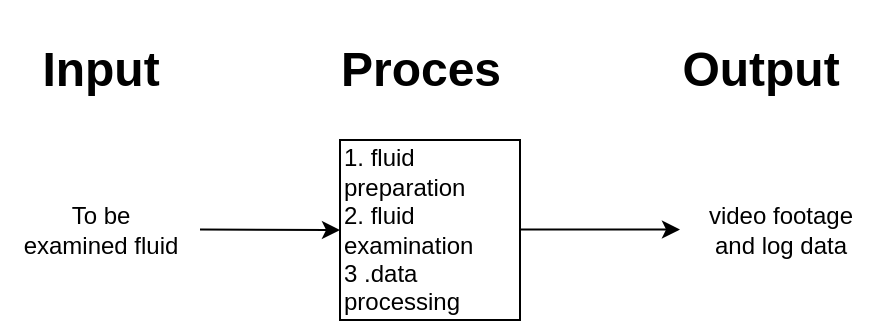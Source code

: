 <mxfile version="20.2.8" type="device"><diagram id="CAHxCigbYg-qvjRHRvzb" name="Page-1"><mxGraphModel dx="609" dy="305" grid="1" gridSize="10" guides="1" tooltips="1" connect="1" arrows="1" fold="1" page="1" pageScale="1" pageWidth="827" pageHeight="1169" math="0" shadow="0"><root><mxCell id="0"/><mxCell id="1" parent="0"/><mxCell id="O9S3_YZvfUht3EHHFFBn-1" value="&lt;span style=&quot;background-color: initial;&quot;&gt;1. fluid preparation&lt;/span&gt;&lt;br&gt;&lt;span style=&quot;background-color: initial;&quot;&gt;2. fluid examination&lt;/span&gt;&lt;br&gt;&lt;span style=&quot;background-color: initial;&quot;&gt;3 .data processing&lt;/span&gt;" style="whiteSpace=wrap;html=1;aspect=fixed;align=left;" vertex="1" parent="1"><mxGeometry x="360" y="280" width="90" height="90" as="geometry"/></mxCell><mxCell id="O9S3_YZvfUht3EHHFFBn-2" value="" style="endArrow=classic;html=1;rounded=0;entryX=0;entryY=0.5;entryDx=0;entryDy=0;exitX=1;exitY=0.495;exitDx=0;exitDy=0;exitPerimeter=0;" edge="1" parent="1" source="O9S3_YZvfUht3EHHFFBn-4" target="O9S3_YZvfUht3EHHFFBn-1"><mxGeometry width="50" height="50" relative="1" as="geometry"><mxPoint x="290" y="330" as="sourcePoint"/><mxPoint x="440" y="310" as="targetPoint"/><Array as="points"/></mxGeometry></mxCell><mxCell id="O9S3_YZvfUht3EHHFFBn-3" value="" style="endArrow=classic;html=1;rounded=0;entryX=0;entryY=0.5;entryDx=0;entryDy=0;" edge="1" parent="1"><mxGeometry width="50" height="50" relative="1" as="geometry"><mxPoint x="450" y="324.76" as="sourcePoint"/><mxPoint x="530" y="324.76" as="targetPoint"/><Array as="points"/></mxGeometry></mxCell><mxCell id="O9S3_YZvfUht3EHHFFBn-4" value="To be &lt;br&gt;examined fluid" style="text;html=1;align=center;verticalAlign=middle;resizable=0;points=[];autosize=1;strokeColor=none;fillColor=none;" vertex="1" parent="1"><mxGeometry x="190" y="305" width="100" height="40" as="geometry"/></mxCell><mxCell id="O9S3_YZvfUht3EHHFFBn-5" value="video footage&lt;br&gt;and log data" style="text;html=1;align=center;verticalAlign=middle;resizable=0;points=[];autosize=1;strokeColor=none;fillColor=none;" vertex="1" parent="1"><mxGeometry x="530" y="305" width="100" height="40" as="geometry"/></mxCell><mxCell id="O9S3_YZvfUht3EHHFFBn-7" value="&lt;h1&gt;Input&lt;/h1&gt;" style="text;html=1;align=center;verticalAlign=middle;resizable=0;points=[];autosize=1;strokeColor=none;fillColor=none;" vertex="1" parent="1"><mxGeometry x="200" y="210" width="80" height="70" as="geometry"/></mxCell><mxCell id="O9S3_YZvfUht3EHHFFBn-8" value="&lt;h1&gt;Proces&lt;/h1&gt;" style="text;html=1;align=center;verticalAlign=middle;resizable=0;points=[];autosize=1;strokeColor=none;fillColor=none;" vertex="1" parent="1"><mxGeometry x="350" y="210" width="100" height="70" as="geometry"/></mxCell><mxCell id="O9S3_YZvfUht3EHHFFBn-9" value="&lt;h1&gt;Output&lt;/h1&gt;" style="text;html=1;align=center;verticalAlign=middle;resizable=0;points=[];autosize=1;strokeColor=none;fillColor=none;" vertex="1" parent="1"><mxGeometry x="520" y="210" width="100" height="70" as="geometry"/></mxCell></root></mxGraphModel></diagram></mxfile>